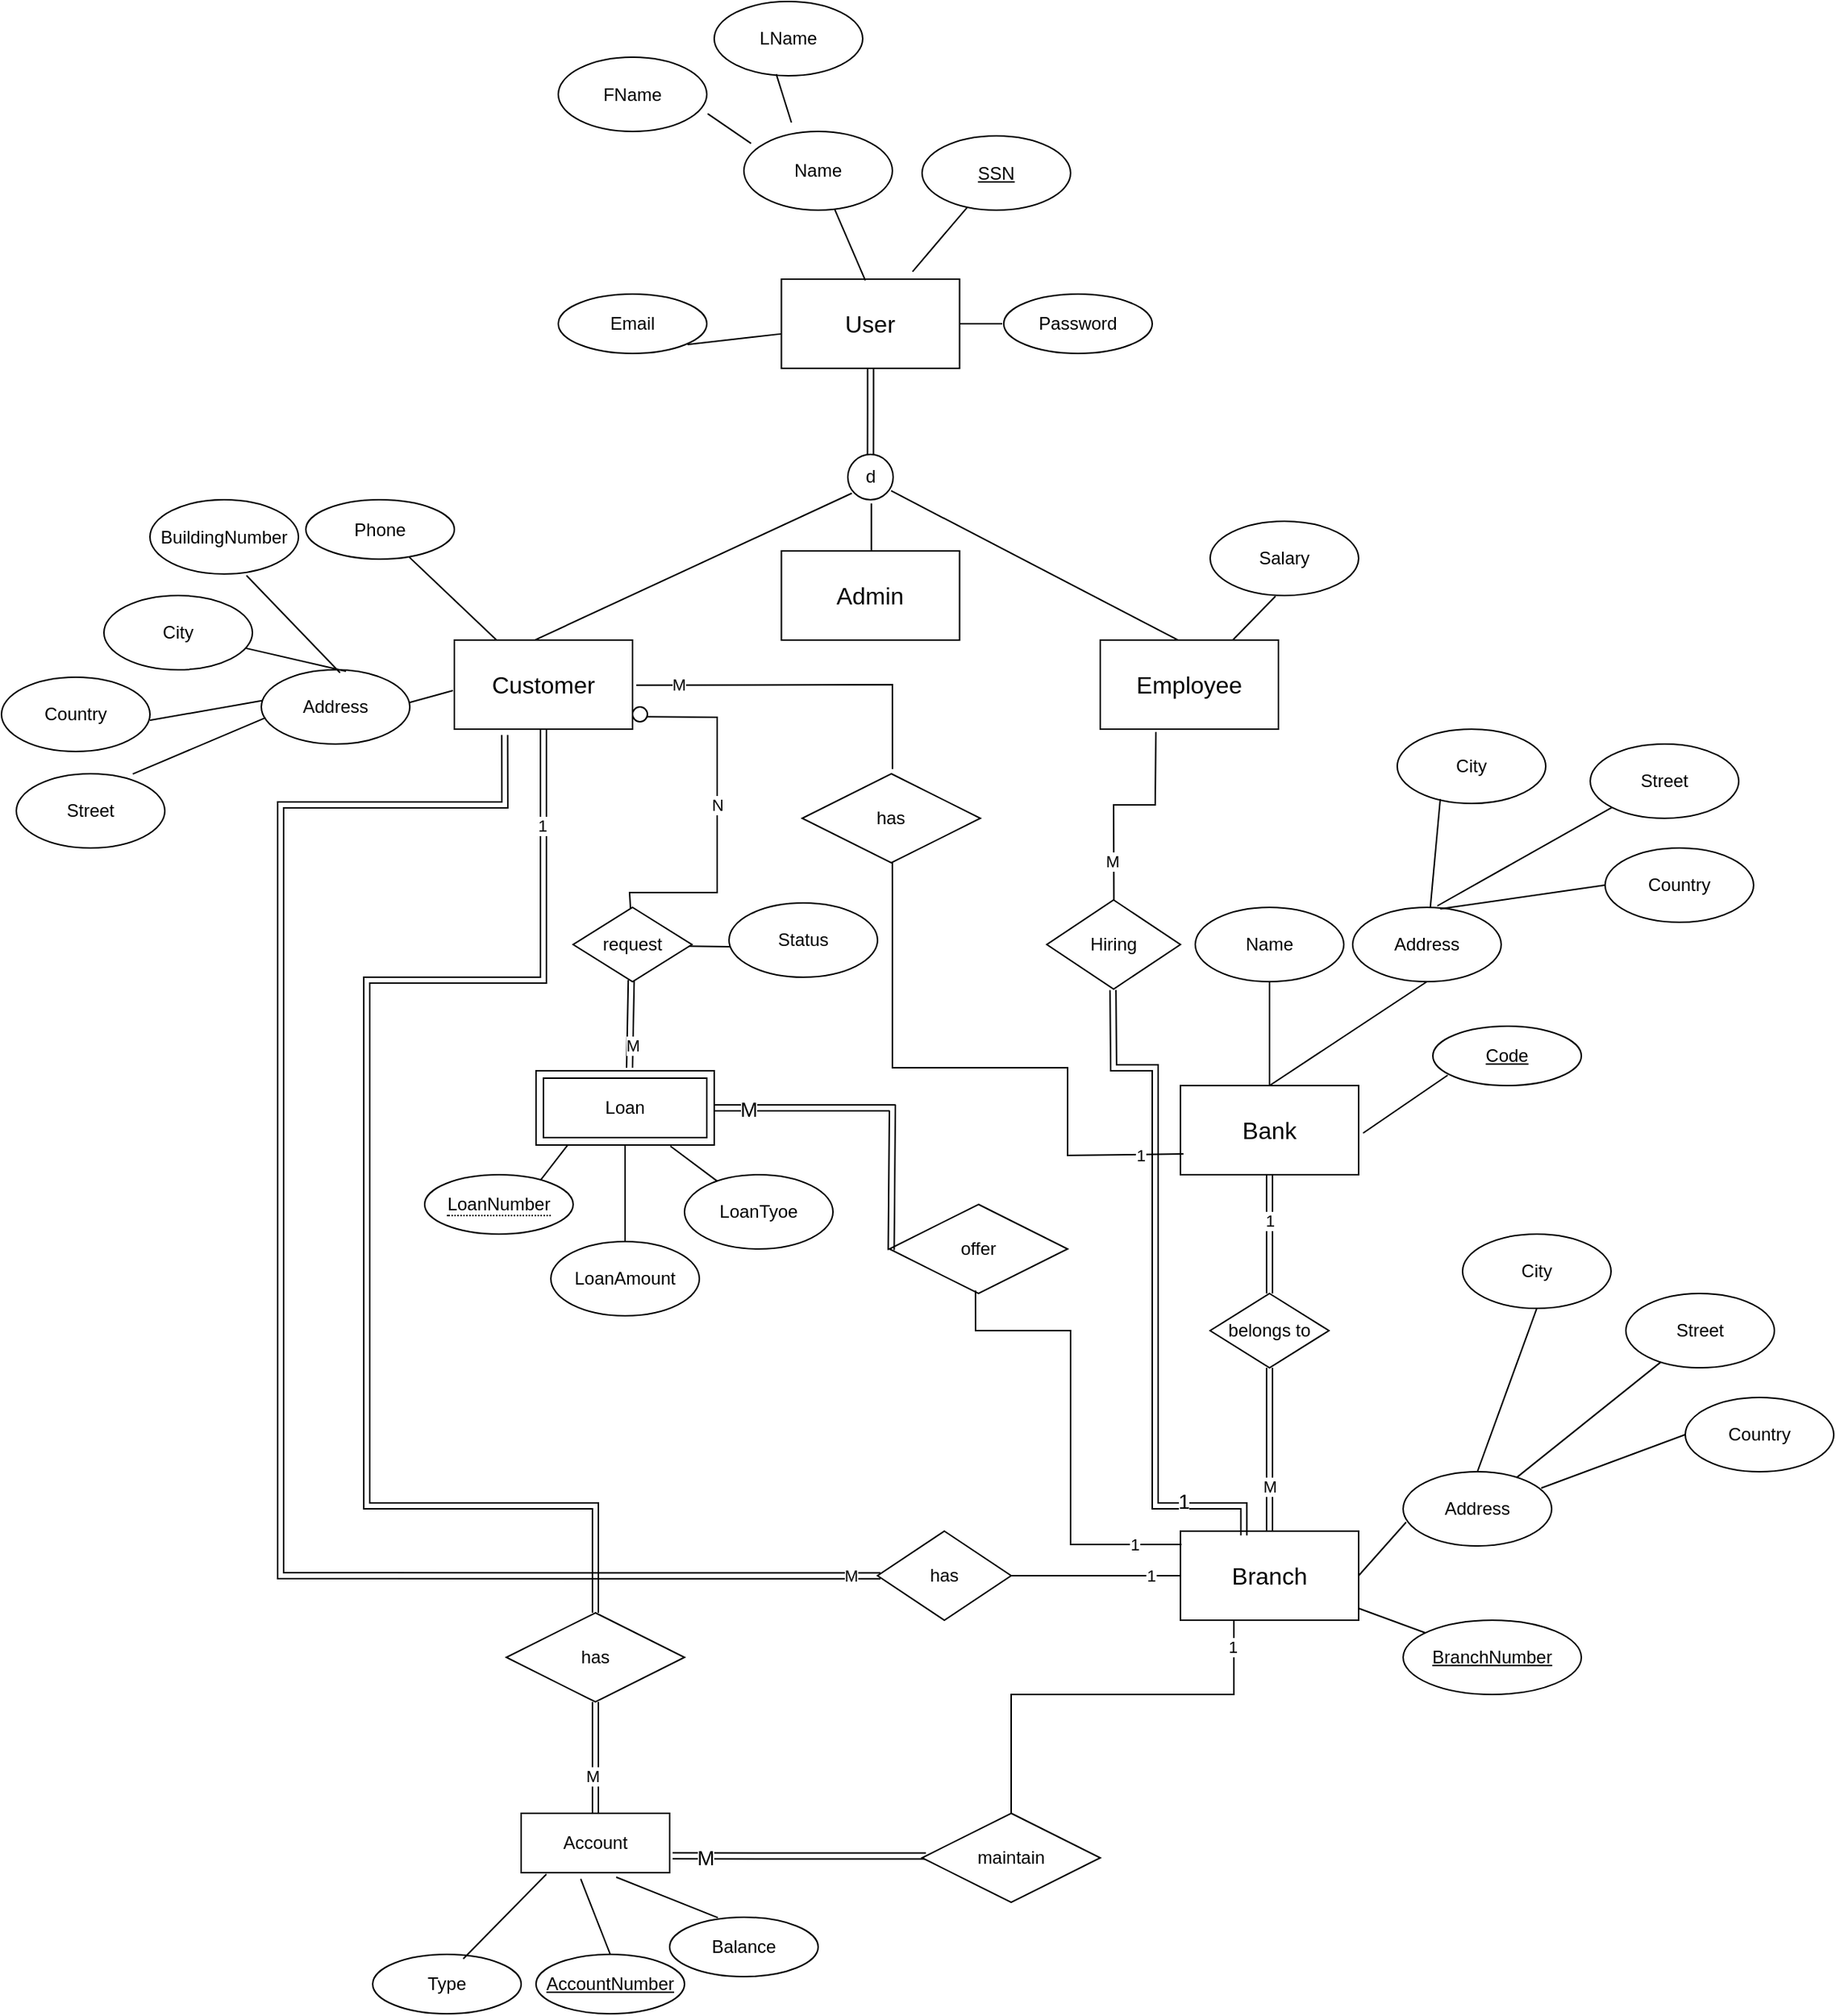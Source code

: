 <mxfile version="21.3.2" type="device">
  <diagram id="R2lEEEUBdFMjLlhIrx00" name="Page-1">
    <mxGraphModel dx="2045" dy="1768" grid="1" gridSize="59" guides="1" tooltips="1" connect="0" arrows="1" fold="1" page="1" pageScale="1" pageWidth="850" pageHeight="1100" background="#ffffff" math="0" shadow="0" extFonts="Permanent Marker^https://fonts.googleapis.com/css?family=Permanent+Marker">
      <root>
        <mxCell id="0" />
        <mxCell id="1" parent="0" />
        <mxCell id="I1Eal8p1mosymjfn8M6k-5" value="&lt;font size=&quot;3&quot;&gt;Bank&lt;/font&gt;" style="rounded=0;whiteSpace=wrap;html=1;" parent="1" vertex="1">
          <mxGeometry x="194" y="130" width="120" height="60" as="geometry" />
        </mxCell>
        <mxCell id="I1Eal8p1mosymjfn8M6k-6" value="Name" style="ellipse;whiteSpace=wrap;html=1;" parent="1" vertex="1">
          <mxGeometry x="204" y="10" width="100" height="50" as="geometry" />
        </mxCell>
        <mxCell id="I1Eal8p1mosymjfn8M6k-8" value="" style="endArrow=none;html=1;rounded=0;exitX=0.5;exitY=0;exitDx=0;exitDy=0;" parent="1" source="I1Eal8p1mosymjfn8M6k-5" target="I1Eal8p1mosymjfn8M6k-6" edge="1">
          <mxGeometry width="50" height="50" relative="1" as="geometry">
            <mxPoint x="220" y="130" as="sourcePoint" />
            <mxPoint x="270" y="80" as="targetPoint" />
          </mxGeometry>
        </mxCell>
        <mxCell id="I1Eal8p1mosymjfn8M6k-11" value="" style="endArrow=none;html=1;rounded=0;entryX=0.5;entryY=1;entryDx=0;entryDy=0;exitX=0.5;exitY=0;exitDx=0;exitDy=0;" parent="1" source="I1Eal8p1mosymjfn8M6k-5" target="I1Eal8p1mosymjfn8M6k-14" edge="1">
          <mxGeometry width="50" height="50" relative="1" as="geometry">
            <mxPoint x="250" y="120" as="sourcePoint" />
            <mxPoint x="310" y="80" as="targetPoint" />
          </mxGeometry>
        </mxCell>
        <mxCell id="I1Eal8p1mosymjfn8M6k-14" value="Address" style="ellipse;whiteSpace=wrap;html=1;" parent="1" vertex="1">
          <mxGeometry x="310" y="10" width="100" height="50" as="geometry" />
        </mxCell>
        <mxCell id="I1Eal8p1mosymjfn8M6k-15" value="City" style="ellipse;whiteSpace=wrap;html=1;" parent="1" vertex="1">
          <mxGeometry x="340" y="-110" width="100" height="50" as="geometry" />
        </mxCell>
        <mxCell id="I1Eal8p1mosymjfn8M6k-17" value="Street" style="ellipse;whiteSpace=wrap;html=1;" parent="1" vertex="1">
          <mxGeometry x="470" y="-100" width="100" height="50" as="geometry" />
        </mxCell>
        <mxCell id="I1Eal8p1mosymjfn8M6k-18" value="Country" style="ellipse;whiteSpace=wrap;html=1;" parent="1" vertex="1">
          <mxGeometry x="480" y="-30" width="100" height="50" as="geometry" />
        </mxCell>
        <mxCell id="I1Eal8p1mosymjfn8M6k-22" value="" style="endArrow=none;html=1;rounded=0;entryX=0.29;entryY=0.94;entryDx=0;entryDy=0;entryPerimeter=0;" parent="1" source="I1Eal8p1mosymjfn8M6k-14" target="I1Eal8p1mosymjfn8M6k-15" edge="1">
          <mxGeometry width="50" height="50" relative="1" as="geometry">
            <mxPoint x="360" y="8" as="sourcePoint" />
            <mxPoint x="389" y="-60" as="targetPoint" />
          </mxGeometry>
        </mxCell>
        <mxCell id="I1Eal8p1mosymjfn8M6k-23" value="" style="endArrow=none;html=1;rounded=0;exitX=0.57;exitY=-0.02;exitDx=0;exitDy=0;entryX=0;entryY=1;entryDx=0;entryDy=0;exitPerimeter=0;" parent="1" source="I1Eal8p1mosymjfn8M6k-14" target="I1Eal8p1mosymjfn8M6k-17" edge="1">
          <mxGeometry width="50" height="50" relative="1" as="geometry">
            <mxPoint x="396" y="17" as="sourcePoint" />
            <mxPoint x="425" y="-51" as="targetPoint" />
          </mxGeometry>
        </mxCell>
        <mxCell id="I1Eal8p1mosymjfn8M6k-24" value="" style="endArrow=none;html=1;rounded=0;exitX=0.59;exitY=0.02;exitDx=0;exitDy=0;entryX=0;entryY=0.5;entryDx=0;entryDy=0;exitPerimeter=0;" parent="1" source="I1Eal8p1mosymjfn8M6k-14" target="I1Eal8p1mosymjfn8M6k-18" edge="1">
          <mxGeometry width="50" height="50" relative="1" as="geometry">
            <mxPoint x="396" y="50" as="sourcePoint" />
            <mxPoint x="425" y="-18" as="targetPoint" />
          </mxGeometry>
        </mxCell>
        <mxCell id="I1Eal8p1mosymjfn8M6k-26" value="&lt;font size=&quot;3&quot;&gt;Branch&lt;/font&gt;" style="rounded=0;whiteSpace=wrap;html=1;" parent="1" vertex="1">
          <mxGeometry x="194" y="430" width="120" height="60" as="geometry" />
        </mxCell>
        <mxCell id="I1Eal8p1mosymjfn8M6k-31" value="" style="endArrow=none;html=1;rounded=0;entryX=0.02;entryY=0.68;entryDx=0;entryDy=0;exitX=1;exitY=0.5;exitDx=0;exitDy=0;entryPerimeter=0;" parent="1" source="I1Eal8p1mosymjfn8M6k-26" target="I1Eal8p1mosymjfn8M6k-34" edge="1">
          <mxGeometry width="50" height="50" relative="1" as="geometry">
            <mxPoint x="194" y="420" as="sourcePoint" />
            <mxPoint x="254" y="380" as="targetPoint" />
          </mxGeometry>
        </mxCell>
        <mxCell id="I1Eal8p1mosymjfn8M6k-34" value="Address" style="ellipse;whiteSpace=wrap;html=1;" parent="1" vertex="1">
          <mxGeometry x="344" y="390" width="100" height="50" as="geometry" />
        </mxCell>
        <mxCell id="I1Eal8p1mosymjfn8M6k-35" value="City" style="ellipse;whiteSpace=wrap;html=1;" parent="1" vertex="1">
          <mxGeometry x="384" y="230" width="100" height="50" as="geometry" />
        </mxCell>
        <mxCell id="I1Eal8p1mosymjfn8M6k-37" value="Street" style="ellipse;whiteSpace=wrap;html=1;" parent="1" vertex="1">
          <mxGeometry x="494" y="270" width="100" height="50" as="geometry" />
        </mxCell>
        <mxCell id="I1Eal8p1mosymjfn8M6k-38" value="Country" style="ellipse;whiteSpace=wrap;html=1;" parent="1" vertex="1">
          <mxGeometry x="534" y="340" width="100" height="50" as="geometry" />
        </mxCell>
        <mxCell id="I1Eal8p1mosymjfn8M6k-39" value="" style="endArrow=none;html=1;rounded=0;entryX=0.5;entryY=1;entryDx=0;entryDy=0;exitX=0.5;exitY=0;exitDx=0;exitDy=0;" parent="1" source="I1Eal8p1mosymjfn8M6k-34" target="I1Eal8p1mosymjfn8M6k-35" edge="1">
          <mxGeometry width="50" height="50" relative="1" as="geometry">
            <mxPoint x="512.907" y="470.623" as="sourcePoint" />
            <mxPoint x="443" y="317" as="targetPoint" />
            <Array as="points" />
          </mxGeometry>
        </mxCell>
        <mxCell id="I1Eal8p1mosymjfn8M6k-40" value="" style="endArrow=none;html=1;rounded=0;" parent="1" source="I1Eal8p1mosymjfn8M6k-34" target="I1Eal8p1mosymjfn8M6k-37" edge="1">
          <mxGeometry width="50" height="50" relative="1" as="geometry">
            <mxPoint x="531" y="469" as="sourcePoint" />
            <mxPoint x="558.645" y="322.678" as="targetPoint" />
          </mxGeometry>
        </mxCell>
        <mxCell id="I1Eal8p1mosymjfn8M6k-41" value="" style="endArrow=none;html=1;rounded=0;exitX=0.93;exitY=0.22;exitDx=0;exitDy=0;entryX=0;entryY=0.5;entryDx=0;entryDy=0;exitPerimeter=0;" parent="1" source="I1Eal8p1mosymjfn8M6k-34" target="I1Eal8p1mosymjfn8M6k-38" edge="1">
          <mxGeometry width="50" height="50" relative="1" as="geometry">
            <mxPoint x="533" y="471" as="sourcePoint" />
            <mxPoint x="499" y="362" as="targetPoint" />
          </mxGeometry>
        </mxCell>
        <mxCell id="I1Eal8p1mosymjfn8M6k-43" value="" style="endArrow=none;html=1;rounded=0;" parent="1" source="I1Eal8p1mosymjfn8M6k-26" target="I1Eal8p1mosymjfn8M6k-44" edge="1">
          <mxGeometry width="50" height="50" relative="1" as="geometry">
            <mxPoint x="214" y="420" as="sourcePoint" />
            <mxPoint x="264" y="370" as="targetPoint" />
          </mxGeometry>
        </mxCell>
        <mxCell id="I1Eal8p1mosymjfn8M6k-44" value="&lt;u&gt;BranchNumber&lt;/u&gt;" style="ellipse;whiteSpace=wrap;html=1;" parent="1" vertex="1">
          <mxGeometry x="344" y="490" width="120" height="50" as="geometry" />
        </mxCell>
        <mxCell id="I1Eal8p1mosymjfn8M6k-47" value="belongs to" style="rhombus;whiteSpace=wrap;html=1;rounded=0;" parent="1" vertex="1">
          <mxGeometry x="214" y="270" width="80" height="50" as="geometry" />
        </mxCell>
        <mxCell id="I1Eal8p1mosymjfn8M6k-50" value="" style="endArrow=none;html=1;rounded=0;exitX=0.5;exitY=0;exitDx=0;exitDy=0;shape=link;" parent="1" source="I1Eal8p1mosymjfn8M6k-47" target="I1Eal8p1mosymjfn8M6k-5" edge="1">
          <mxGeometry width="50" height="50" relative="1" as="geometry">
            <mxPoint x="220" y="300" as="sourcePoint" />
            <mxPoint x="260" y="190" as="targetPoint" />
          </mxGeometry>
        </mxCell>
        <mxCell id="I1Eal8p1mosymjfn8M6k-52" value="1" style="edgeLabel;html=1;align=center;verticalAlign=middle;resizable=0;points=[];" parent="I1Eal8p1mosymjfn8M6k-50" vertex="1" connectable="0">
          <mxGeometry x="0.24" y="2" relative="1" as="geometry">
            <mxPoint x="2" as="offset" />
          </mxGeometry>
        </mxCell>
        <mxCell id="I1Eal8p1mosymjfn8M6k-51" value="" style="endArrow=none;html=1;rounded=0;entryX=0.5;entryY=1;entryDx=0;entryDy=0;shape=link;" parent="1" source="I1Eal8p1mosymjfn8M6k-26" target="I1Eal8p1mosymjfn8M6k-47" edge="1">
          <mxGeometry width="50" height="50" relative="1" as="geometry">
            <mxPoint x="120" y="400" as="sourcePoint" />
            <mxPoint x="160" y="290" as="targetPoint" />
          </mxGeometry>
        </mxCell>
        <mxCell id="I1Eal8p1mosymjfn8M6k-53" value="M" style="edgeLabel;html=1;align=center;verticalAlign=middle;resizable=0;points=[];" parent="I1Eal8p1mosymjfn8M6k-51" vertex="1" connectable="0">
          <mxGeometry x="-0.453" relative="1" as="geometry">
            <mxPoint as="offset" />
          </mxGeometry>
        </mxCell>
        <mxCell id="I1Eal8p1mosymjfn8M6k-54" value="" style="endArrow=none;html=1;rounded=0;exitX=1;exitY=0.5;exitDx=0;exitDy=0;" parent="1" source="I1Eal8p1mosymjfn8M6k-55" target="I1Eal8p1mosymjfn8M6k-26" edge="1">
          <mxGeometry width="50" height="50" relative="1" as="geometry">
            <mxPoint x="60" y="460" as="sourcePoint" />
            <mxPoint x="140" y="450" as="targetPoint" />
          </mxGeometry>
        </mxCell>
        <mxCell id="I1Eal8p1mosymjfn8M6k-122" value="1" style="edgeLabel;html=1;align=center;verticalAlign=middle;resizable=0;points=[];" parent="I1Eal8p1mosymjfn8M6k-54" vertex="1" connectable="0">
          <mxGeometry x="0.637" relative="1" as="geometry">
            <mxPoint as="offset" />
          </mxGeometry>
        </mxCell>
        <mxCell id="I1Eal8p1mosymjfn8M6k-55" value="has" style="rhombus;whiteSpace=wrap;html=1;" parent="1" vertex="1">
          <mxGeometry x="-10" y="430" width="90" height="60" as="geometry" />
        </mxCell>
        <mxCell id="I1Eal8p1mosymjfn8M6k-73" value="" style="endArrow=none;html=1;rounded=0;entryX=0.022;entryY=0.503;entryDx=0;entryDy=0;entryPerimeter=0;exitX=0.274;exitY=1.065;exitDx=0;exitDy=0;shape=link;exitPerimeter=0;" parent="1" target="I1Eal8p1mosymjfn8M6k-55" edge="1">
          <mxGeometry width="50" height="50" relative="1" as="geometry">
            <mxPoint x="-261.12" y="-106.1" as="sourcePoint" />
            <mxPoint x="-3.15" y="460.36" as="targetPoint" />
            <Array as="points">
              <mxPoint x="-261" y="-59" />
              <mxPoint x="-412" y="-59" />
              <mxPoint x="-412" y="177" />
              <mxPoint x="-412" y="460" />
            </Array>
          </mxGeometry>
        </mxCell>
        <mxCell id="I1Eal8p1mosymjfn8M6k-123" value="M" style="edgeLabel;html=1;align=center;verticalAlign=middle;resizable=0;points=[];" parent="I1Eal8p1mosymjfn8M6k-73" vertex="1" connectable="0">
          <mxGeometry x="-0.727" y="1" relative="1" as="geometry">
            <mxPoint x="339" y="518" as="offset" />
          </mxGeometry>
        </mxCell>
        <mxCell id="I1Eal8p1mosymjfn8M6k-83" value="" style="endArrow=none;html=1;rounded=0;exitX=0.5;exitY=1;exitDx=0;exitDy=0;" parent="1" edge="1">
          <mxGeometry width="50" height="50" relative="1" as="geometry">
            <mxPoint x="-180" y="430" as="sourcePoint" />
            <mxPoint x="-180" y="430" as="targetPoint" />
          </mxGeometry>
        </mxCell>
        <mxCell id="I1Eal8p1mosymjfn8M6k-90" value="" style="endArrow=none;html=1;rounded=0;entryX=0.5;entryY=1;entryDx=0;entryDy=0;exitX=0.5;exitY=0;exitDx=0;exitDy=0;" parent="1" source="I1Eal8p1mosymjfn8M6k-198" target="I1Eal8p1mosymjfn8M6k-91" edge="1">
          <mxGeometry width="50" height="50" relative="1" as="geometry">
            <mxPoint x="-180" y="80" as="sourcePoint" />
            <mxPoint x="-200" y="10" as="targetPoint" />
          </mxGeometry>
        </mxCell>
        <mxCell id="I1Eal8p1mosymjfn8M6k-91" value="LoanAmount" style="ellipse;whiteSpace=wrap;html=1;" parent="1" vertex="1">
          <mxGeometry x="-230" y="235" width="100" height="50" as="geometry" />
        </mxCell>
        <mxCell id="I1Eal8p1mosymjfn8M6k-92" value="LoanTyoe" style="ellipse;whiteSpace=wrap;html=1;" parent="1" vertex="1">
          <mxGeometry x="-140" y="190" width="100" height="50" as="geometry" />
        </mxCell>
        <mxCell id="I1Eal8p1mosymjfn8M6k-93" value="" style="endArrow=none;html=1;rounded=0;exitX=0.754;exitY=1.015;exitDx=0;exitDy=0;exitPerimeter=0;" parent="1" source="I1Eal8p1mosymjfn8M6k-198" target="I1Eal8p1mosymjfn8M6k-92" edge="1">
          <mxGeometry width="50" height="50" relative="1" as="geometry">
            <mxPoint x="-180" y="80" as="sourcePoint" />
            <mxPoint x="-206" y="-71" as="targetPoint" />
          </mxGeometry>
        </mxCell>
        <mxCell id="I1Eal8p1mosymjfn8M6k-94" value="" style="endArrow=none;html=1;rounded=0;exitX=0.5;exitY=0;exitDx=0;exitDy=0;entryX=0.5;entryY=1;entryDx=0;entryDy=0;" parent="1" source="I1Eal8p1mosymjfn8M6k-198" target="I1Eal8p1mosymjfn8M6k-199" edge="1">
          <mxGeometry width="50" height="50" relative="1" as="geometry">
            <mxPoint x="-208.571" y="80" as="sourcePoint" />
            <mxPoint x="-250.861" y="26.854" as="targetPoint" />
          </mxGeometry>
        </mxCell>
        <mxCell id="I1Eal8p1mosymjfn8M6k-117" value="offer" style="shape=rhombus;perimeter=rhombusPerimeter;whiteSpace=wrap;html=1;align=center;" parent="1" vertex="1">
          <mxGeometry x="-2" y="210" width="120" height="60" as="geometry" />
        </mxCell>
        <mxCell id="I1Eal8p1mosymjfn8M6k-119" value="" style="endArrow=none;html=1;rounded=0;exitX=1;exitY=0.5;exitDx=0;exitDy=0;shape=link;entryX=0.01;entryY=0.513;entryDx=0;entryDy=0;entryPerimeter=0;" parent="1" source="I1Eal8p1mosymjfn8M6k-198" target="I1Eal8p1mosymjfn8M6k-117" edge="1">
          <mxGeometry relative="1" as="geometry">
            <mxPoint x="-120" y="110" as="sourcePoint" />
            <mxPoint x="7.239" y="183.881" as="targetPoint" />
            <Array as="points">
              <mxPoint y="145" />
            </Array>
          </mxGeometry>
        </mxCell>
        <mxCell id="I1Eal8p1mosymjfn8M6k-120" value="&lt;font style=&quot;font-size: 14px;&quot;&gt;M&lt;/font&gt;" style="edgeLabel;html=1;align=center;verticalAlign=middle;resizable=0;points=[];" parent="I1Eal8p1mosymjfn8M6k-119" vertex="1" connectable="0">
          <mxGeometry x="-0.787" y="-1" relative="1" as="geometry">
            <mxPoint as="offset" />
          </mxGeometry>
        </mxCell>
        <mxCell id="I1Eal8p1mosymjfn8M6k-127" value="Hiring" style="rhombus;whiteSpace=wrap;html=1;" parent="1" vertex="1">
          <mxGeometry x="104" y="5" width="90" height="60" as="geometry" />
        </mxCell>
        <mxCell id="I1Eal8p1mosymjfn8M6k-166" value="Account" style="whiteSpace=wrap;html=1;align=center;" parent="1" vertex="1">
          <mxGeometry x="-250" y="620" width="100" height="40" as="geometry" />
        </mxCell>
        <mxCell id="I1Eal8p1mosymjfn8M6k-168" value="Balance" style="ellipse;whiteSpace=wrap;html=1;align=center;" parent="1" vertex="1">
          <mxGeometry x="-150" y="690" width="100" height="40" as="geometry" />
        </mxCell>
        <mxCell id="I1Eal8p1mosymjfn8M6k-169" value="&lt;u&gt;AccountNumber&lt;/u&gt;" style="ellipse;whiteSpace=wrap;html=1;align=center;" parent="1" vertex="1">
          <mxGeometry x="-240" y="715" width="100" height="40" as="geometry" />
        </mxCell>
        <mxCell id="I1Eal8p1mosymjfn8M6k-170" value="Type" style="ellipse;whiteSpace=wrap;html=1;align=center;" parent="1" vertex="1">
          <mxGeometry x="-350" y="715" width="100" height="40" as="geometry" />
        </mxCell>
        <mxCell id="I1Eal8p1mosymjfn8M6k-173" value="" style="endArrow=none;html=1;rounded=0;exitX=0.325;exitY=0.008;exitDx=0;exitDy=0;exitPerimeter=0;entryX=0.64;entryY=1.075;entryDx=0;entryDy=0;entryPerimeter=0;" parent="1" source="I1Eal8p1mosymjfn8M6k-168" target="I1Eal8p1mosymjfn8M6k-166" edge="1">
          <mxGeometry width="50" height="50" relative="1" as="geometry">
            <mxPoint x="-160" y="1030" as="sourcePoint" />
            <mxPoint x="-250" y="960" as="targetPoint" />
          </mxGeometry>
        </mxCell>
        <mxCell id="I1Eal8p1mosymjfn8M6k-174" value="" style="endArrow=none;html=1;rounded=0;entryX=0.401;entryY=1.106;entryDx=0;entryDy=0;entryPerimeter=0;exitX=0.5;exitY=0;exitDx=0;exitDy=0;" parent="1" source="I1Eal8p1mosymjfn8M6k-169" target="I1Eal8p1mosymjfn8M6k-166" edge="1">
          <mxGeometry width="50" height="50" relative="1" as="geometry">
            <mxPoint x="-250" y="1020" as="sourcePoint" />
            <mxPoint x="-200" y="950" as="targetPoint" />
          </mxGeometry>
        </mxCell>
        <mxCell id="I1Eal8p1mosymjfn8M6k-178" value="" style="endArrow=none;html=1;rounded=0;entryX=0.17;entryY=1.025;entryDx=0;entryDy=0;entryPerimeter=0;exitX=0.61;exitY=0.075;exitDx=0;exitDy=0;exitPerimeter=0;" parent="1" source="I1Eal8p1mosymjfn8M6k-170" target="I1Eal8p1mosymjfn8M6k-166" edge="1">
          <mxGeometry width="50" height="50" relative="1" as="geometry">
            <mxPoint x="-325" y="1000" as="sourcePoint" />
            <mxPoint x="-250" y="960" as="targetPoint" />
          </mxGeometry>
        </mxCell>
        <mxCell id="I1Eal8p1mosymjfn8M6k-183" style="edgeStyle=orthogonalEdgeStyle;rounded=0;orthogonalLoop=1;jettySize=auto;html=1;endArrow=none;endFill=0;entryX=0.25;entryY=1;entryDx=0;entryDy=0;exitX=0.5;exitY=0;exitDx=0;exitDy=0;" parent="1" source="I1Eal8p1mosymjfn8M6k-180" target="I1Eal8p1mosymjfn8M6k-26" edge="1">
          <mxGeometry relative="1" as="geometry">
            <mxPoint x="250" y="510" as="targetPoint" />
            <Array as="points">
              <mxPoint x="80" y="540" />
              <mxPoint x="230" y="540" />
              <mxPoint x="230" y="490" />
            </Array>
          </mxGeometry>
        </mxCell>
        <mxCell id="i7AbF4z14QXL7yocwgoT-1" value="1" style="edgeLabel;html=1;align=center;verticalAlign=middle;resizable=0;points=[];" parent="I1Eal8p1mosymjfn8M6k-183" vertex="1" connectable="0">
          <mxGeometry x="0.835" y="1" relative="1" as="geometry">
            <mxPoint as="offset" />
          </mxGeometry>
        </mxCell>
        <mxCell id="I1Eal8p1mosymjfn8M6k-184" style="edgeStyle=orthogonalEdgeStyle;rounded=0;orthogonalLoop=1;jettySize=auto;html=1;entryX=1.02;entryY=0.717;entryDx=0;entryDy=0;shape=link;entryPerimeter=0;" parent="1" source="I1Eal8p1mosymjfn8M6k-180" target="I1Eal8p1mosymjfn8M6k-166" edge="1">
          <mxGeometry relative="1" as="geometry">
            <Array as="points">
              <mxPoint x="-65" y="649" />
            </Array>
          </mxGeometry>
        </mxCell>
        <mxCell id="I1Eal8p1mosymjfn8M6k-186" value="&lt;font style=&quot;font-size: 14px;&quot;&gt;M&lt;/font&gt;" style="edgeLabel;html=1;align=center;verticalAlign=middle;resizable=0;points=[];" parent="I1Eal8p1mosymjfn8M6k-184" vertex="1" connectable="0">
          <mxGeometry x="0.741" y="-5" relative="1" as="geometry">
            <mxPoint y="6" as="offset" />
          </mxGeometry>
        </mxCell>
        <mxCell id="I1Eal8p1mosymjfn8M6k-180" value="maintain" style="shape=rhombus;perimeter=rhombusPerimeter;whiteSpace=wrap;html=1;align=center;" parent="1" vertex="1">
          <mxGeometry x="20" y="620" width="120" height="60" as="geometry" />
        </mxCell>
        <mxCell id="I1Eal8p1mosymjfn8M6k-192" style="edgeStyle=orthogonalEdgeStyle;rounded=0;orthogonalLoop=1;jettySize=auto;html=1;endArrow=none;endFill=0;shape=link;" parent="1" source="I1Eal8p1mosymjfn8M6k-189" target="FsIi4DqIfgX6PywUieRL-13" edge="1">
          <mxGeometry relative="1" as="geometry">
            <mxPoint x="-199.2" y="488.68" as="targetPoint" />
            <Array as="points">
              <mxPoint x="-200" y="413" />
              <mxPoint x="-354" y="413" />
              <mxPoint x="-354" y="59" />
              <mxPoint x="-235" y="59" />
            </Array>
          </mxGeometry>
        </mxCell>
        <mxCell id="I1Eal8p1mosymjfn8M6k-195" value="1" style="edgeLabel;html=1;align=center;verticalAlign=middle;resizable=0;points=[];" parent="I1Eal8p1mosymjfn8M6k-192" vertex="1" connectable="0">
          <mxGeometry x="0.85" y="1" relative="1" as="geometry">
            <mxPoint as="offset" />
          </mxGeometry>
        </mxCell>
        <mxCell id="I1Eal8p1mosymjfn8M6k-193" style="edgeStyle=orthogonalEdgeStyle;rounded=0;orthogonalLoop=1;jettySize=auto;html=1;entryX=0.5;entryY=0;entryDx=0;entryDy=0;shape=link;" parent="1" source="I1Eal8p1mosymjfn8M6k-189" target="I1Eal8p1mosymjfn8M6k-166" edge="1">
          <mxGeometry relative="1" as="geometry" />
        </mxCell>
        <mxCell id="I1Eal8p1mosymjfn8M6k-197" value="M" style="edgeLabel;html=1;align=center;verticalAlign=middle;resizable=0;points=[];" parent="I1Eal8p1mosymjfn8M6k-193" vertex="1" connectable="0">
          <mxGeometry x="0.314" y="-2" relative="1" as="geometry">
            <mxPoint as="offset" />
          </mxGeometry>
        </mxCell>
        <mxCell id="I1Eal8p1mosymjfn8M6k-189" value="has" style="shape=rhombus;perimeter=rhombusPerimeter;whiteSpace=wrap;html=1;align=center;" parent="1" vertex="1">
          <mxGeometry x="-260" y="485" width="120" height="60" as="geometry" />
        </mxCell>
        <mxCell id="I1Eal8p1mosymjfn8M6k-198" value="Loan" style="shape=ext;margin=3;double=1;whiteSpace=wrap;html=1;align=center;" parent="1" vertex="1">
          <mxGeometry x="-240" y="120" width="120" height="50" as="geometry" />
        </mxCell>
        <mxCell id="I1Eal8p1mosymjfn8M6k-199" value="&lt;span style=&quot;border-bottom: 1px dotted&quot;&gt;LoanNumber&lt;/span&gt;" style="ellipse;whiteSpace=wrap;html=1;align=center;" parent="1" vertex="1">
          <mxGeometry x="-315" y="190" width="100" height="40" as="geometry" />
        </mxCell>
        <mxCell id="FsIi4DqIfgX6PywUieRL-10" value="" style="edgeStyle=orthogonalEdgeStyle;rounded=0;orthogonalLoop=1;jettySize=auto;html=1;shape=link;" parent="1" source="FsIi4DqIfgX6PywUieRL-3" target="FsIi4DqIfgX6PywUieRL-6" edge="1">
          <mxGeometry relative="1" as="geometry" />
        </mxCell>
        <mxCell id="FsIi4DqIfgX6PywUieRL-3" value="&lt;font size=&quot;3&quot;&gt;User&lt;/font&gt;" style="rounded=0;whiteSpace=wrap;html=1;" parent="1" vertex="1">
          <mxGeometry x="-74.75" y="-413" width="120" height="60" as="geometry" />
        </mxCell>
        <mxCell id="FsIi4DqIfgX6PywUieRL-6" value="d" style="ellipse;whiteSpace=wrap;html=1;aspect=fixed;" parent="1" vertex="1">
          <mxGeometry x="-30" y="-295" width="30.5" height="30.5" as="geometry" />
        </mxCell>
        <mxCell id="FsIi4DqIfgX6PywUieRL-11" value="" style="endArrow=none;html=1;rounded=0;entryX=0.089;entryY=0.857;entryDx=0;entryDy=0;entryPerimeter=0;exitX=0.419;exitY=0.03;exitDx=0;exitDy=0;exitPerimeter=0;" parent="1" source="FsIi4DqIfgX6PywUieRL-13" target="FsIi4DqIfgX6PywUieRL-6" edge="1">
          <mxGeometry width="50" height="50" relative="1" as="geometry">
            <mxPoint x="-100" y="-214.5" as="sourcePoint" />
            <mxPoint x="-50" y="-264.5" as="targetPoint" />
          </mxGeometry>
        </mxCell>
        <mxCell id="FsIi4DqIfgX6PywUieRL-12" value="" style="endArrow=none;html=1;rounded=0;entryX=0.519;entryY=1.083;entryDx=0;entryDy=0;entryPerimeter=0;exitX=0.505;exitY=0.019;exitDx=0;exitDy=0;exitPerimeter=0;" parent="1" source="FsIi4DqIfgX6PywUieRL-14" target="FsIi4DqIfgX6PywUieRL-6" edge="1">
          <mxGeometry width="50" height="50" relative="1" as="geometry">
            <mxPoint x="-14" y="-177" as="sourcePoint" />
            <mxPoint x="-68" y="-236" as="targetPoint" />
          </mxGeometry>
        </mxCell>
        <mxCell id="FsIi4DqIfgX6PywUieRL-13" value="&lt;font size=&quot;3&quot;&gt;Customer&lt;/font&gt;" style="rounded=0;whiteSpace=wrap;html=1;" parent="1" vertex="1">
          <mxGeometry x="-295" y="-170" width="120" height="60" as="geometry" />
        </mxCell>
        <mxCell id="FsIi4DqIfgX6PywUieRL-14" value="&lt;font size=&quot;3&quot;&gt;Admin&lt;/font&gt;" style="rounded=0;whiteSpace=wrap;html=1;" parent="1" vertex="1">
          <mxGeometry x="-74.75" y="-230" width="120" height="60" as="geometry" />
        </mxCell>
        <mxCell id="FsIi4DqIfgX6PywUieRL-15" value="" style="endArrow=none;html=1;rounded=0;entryX=0.956;entryY=0.803;entryDx=0;entryDy=0;entryPerimeter=0;exitX=0.476;exitY=0.041;exitDx=0;exitDy=0;exitPerimeter=0;" parent="1" source="FsIi4DqIfgX6PywUieRL-16" target="FsIi4DqIfgX6PywUieRL-6" edge="1">
          <mxGeometry width="50" height="50" relative="1" as="geometry">
            <mxPoint x="177" y="-177" as="sourcePoint" />
            <mxPoint x="45.25" y="-263" as="targetPoint" />
          </mxGeometry>
        </mxCell>
        <mxCell id="FsIi4DqIfgX6PywUieRL-16" value="&lt;font size=&quot;3&quot;&gt;Employee&lt;/font&gt;" style="rounded=0;whiteSpace=wrap;html=1;" parent="1" vertex="1">
          <mxGeometry x="140" y="-170" width="120" height="60" as="geometry" />
        </mxCell>
        <mxCell id="FsIi4DqIfgX6PywUieRL-17" value="Name" style="ellipse;whiteSpace=wrap;html=1;" parent="1" vertex="1">
          <mxGeometry x="-100" y="-512.5" width="100" height="53" as="geometry" />
        </mxCell>
        <mxCell id="FsIi4DqIfgX6PywUieRL-18" value="FName" style="ellipse;whiteSpace=wrap;html=1;" parent="1" vertex="1">
          <mxGeometry x="-225" y="-562.5" width="100" height="50" as="geometry" />
        </mxCell>
        <mxCell id="FsIi4DqIfgX6PywUieRL-19" value="LName" style="ellipse;whiteSpace=wrap;html=1;" parent="1" vertex="1">
          <mxGeometry x="-120" y="-600" width="100" height="50" as="geometry" />
        </mxCell>
        <mxCell id="FsIi4DqIfgX6PywUieRL-21" value="" style="endArrow=none;html=1;rounded=0;entryX=0.471;entryY=0.013;entryDx=0;entryDy=0;entryPerimeter=0;" parent="1" source="FsIi4DqIfgX6PywUieRL-17" target="FsIi4DqIfgX6PywUieRL-3" edge="1">
          <mxGeometry width="50" height="50" relative="1" as="geometry">
            <mxPoint x="118" y="-245" as="sourcePoint" />
            <mxPoint x="168" y="-295" as="targetPoint" />
          </mxGeometry>
        </mxCell>
        <mxCell id="FsIi4DqIfgX6PywUieRL-22" value="" style="endArrow=none;html=1;rounded=0;entryX=1.006;entryY=0.761;entryDx=0;entryDy=0;entryPerimeter=0;exitX=0.048;exitY=0.152;exitDx=0;exitDy=0;exitPerimeter=0;" parent="1" source="FsIi4DqIfgX6PywUieRL-17" target="FsIi4DqIfgX6PywUieRL-18" edge="1">
          <mxGeometry width="50" height="50" relative="1" as="geometry">
            <mxPoint x="118" y="-245" as="sourcePoint" />
            <mxPoint x="168" y="-295" as="targetPoint" />
          </mxGeometry>
        </mxCell>
        <mxCell id="FsIi4DqIfgX6PywUieRL-23" value="" style="endArrow=none;html=1;rounded=0;entryX=0.418;entryY=0.979;entryDx=0;entryDy=0;entryPerimeter=0;exitX=0.32;exitY=-0.113;exitDx=0;exitDy=0;exitPerimeter=0;" parent="1" source="FsIi4DqIfgX6PywUieRL-17" target="FsIi4DqIfgX6PywUieRL-19" edge="1">
          <mxGeometry width="50" height="50" relative="1" as="geometry">
            <mxPoint y="-540" as="sourcePoint" />
            <mxPoint x="-59" y="-531" as="targetPoint" />
          </mxGeometry>
        </mxCell>
        <mxCell id="FsIi4DqIfgX6PywUieRL-24" value="City" style="ellipse;whiteSpace=wrap;html=1;" parent="1" vertex="1">
          <mxGeometry x="-531" y="-200" width="100" height="50" as="geometry" />
        </mxCell>
        <mxCell id="FsIi4DqIfgX6PywUieRL-25" value="BuildingNumber" style="ellipse;whiteSpace=wrap;html=1;" parent="1" vertex="1">
          <mxGeometry x="-500" y="-264.5" width="100" height="50" as="geometry" />
        </mxCell>
        <mxCell id="FsIi4DqIfgX6PywUieRL-26" value="Street" style="ellipse;whiteSpace=wrap;html=1;" parent="1" vertex="1">
          <mxGeometry x="-590" y="-80" width="100" height="50" as="geometry" />
        </mxCell>
        <mxCell id="FsIi4DqIfgX6PywUieRL-27" value="Country" style="ellipse;whiteSpace=wrap;html=1;" parent="1" vertex="1">
          <mxGeometry x="-600" y="-145" width="100" height="50" as="geometry" />
        </mxCell>
        <mxCell id="FsIi4DqIfgX6PywUieRL-28" value="Address" style="ellipse;whiteSpace=wrap;html=1;" parent="1" vertex="1">
          <mxGeometry x="-425" y="-150" width="100" height="50" as="geometry" />
        </mxCell>
        <mxCell id="FsIi4DqIfgX6PywUieRL-31" value="" style="endArrow=none;html=1;rounded=0;entryX=1;entryY=0.58;entryDx=0;entryDy=0;entryPerimeter=0;exitX=0.007;exitY=0.415;exitDx=0;exitDy=0;exitPerimeter=0;" parent="1" source="FsIi4DqIfgX6PywUieRL-28" target="FsIi4DqIfgX6PywUieRL-27" edge="1">
          <mxGeometry width="50" height="50" relative="1" as="geometry">
            <mxPoint x="67" y="-354" as="sourcePoint" />
            <mxPoint x="103" y="-401" as="targetPoint" />
          </mxGeometry>
        </mxCell>
        <mxCell id="FsIi4DqIfgX6PywUieRL-32" value="" style="endArrow=none;html=1;rounded=0;entryX=0.65;entryY=1.02;entryDx=0;entryDy=0;entryPerimeter=0;exitX=0.53;exitY=0.04;exitDx=0;exitDy=0;exitPerimeter=0;" parent="1" source="FsIi4DqIfgX6PywUieRL-28" target="FsIi4DqIfgX6PywUieRL-25" edge="1">
          <mxGeometry width="50" height="50" relative="1" as="geometry">
            <mxPoint x="126" y="-295" as="sourcePoint" />
            <mxPoint x="162" y="-342" as="targetPoint" />
          </mxGeometry>
        </mxCell>
        <mxCell id="FsIi4DqIfgX6PywUieRL-33" value="" style="endArrow=none;html=1;rounded=0;exitX=0.57;exitY=0.02;exitDx=0;exitDy=0;exitPerimeter=0;" parent="1" source="FsIi4DqIfgX6PywUieRL-28" target="FsIi4DqIfgX6PywUieRL-24" edge="1">
          <mxGeometry width="50" height="50" relative="1" as="geometry">
            <mxPoint x="185" y="-236" as="sourcePoint" />
            <mxPoint x="221" y="-283" as="targetPoint" />
          </mxGeometry>
        </mxCell>
        <mxCell id="FsIi4DqIfgX6PywUieRL-34" value="" style="endArrow=none;html=1;rounded=0;entryX=0.784;entryY=0.004;entryDx=0;entryDy=0;entryPerimeter=0;exitX=0.028;exitY=0.646;exitDx=0;exitDy=0;exitPerimeter=0;" parent="1" source="FsIi4DqIfgX6PywUieRL-28" target="FsIi4DqIfgX6PywUieRL-26" edge="1">
          <mxGeometry width="50" height="50" relative="1" as="geometry">
            <mxPoint x="244" y="-177" as="sourcePoint" />
            <mxPoint x="280" y="-224" as="targetPoint" />
          </mxGeometry>
        </mxCell>
        <mxCell id="FsIi4DqIfgX6PywUieRL-35" value="Email" style="ellipse;whiteSpace=wrap;html=1;align=center;" parent="1" vertex="1">
          <mxGeometry x="-225" y="-403" width="100" height="40" as="geometry" />
        </mxCell>
        <mxCell id="FsIi4DqIfgX6PywUieRL-36" value="Password" style="ellipse;whiteSpace=wrap;html=1;align=center;" parent="1" vertex="1">
          <mxGeometry x="75" y="-403" width="100" height="40" as="geometry" />
        </mxCell>
        <mxCell id="FsIi4DqIfgX6PywUieRL-37" value="" style="endArrow=none;html=1;rounded=0;exitX=0.87;exitY=0.85;exitDx=0;exitDy=0;exitPerimeter=0;" parent="1" source="FsIi4DqIfgX6PywUieRL-35" target="FsIi4DqIfgX6PywUieRL-3" edge="1">
          <mxGeometry width="50" height="50" relative="1" as="geometry">
            <mxPoint x="20" y="-401" as="sourcePoint" />
            <mxPoint x="41" y="-353" as="targetPoint" />
          </mxGeometry>
        </mxCell>
        <mxCell id="FsIi4DqIfgX6PywUieRL-38" value="" style="endArrow=none;html=1;rounded=0;exitX=-0.01;exitY=0.5;exitDx=0;exitDy=0;exitPerimeter=0;" parent="1" source="FsIi4DqIfgX6PywUieRL-36" target="FsIi4DqIfgX6PywUieRL-3" edge="1">
          <mxGeometry width="50" height="50" relative="1" as="geometry">
            <mxPoint x="-74" y="-390" as="sourcePoint" />
            <mxPoint y="-354" as="targetPoint" />
          </mxGeometry>
        </mxCell>
        <mxCell id="FsIi4DqIfgX6PywUieRL-39" value="" style="endArrow=none;html=1;rounded=0;entryX=1;entryY=0.44;entryDx=0;entryDy=0;entryPerimeter=0;exitX=-0.008;exitY=0.567;exitDx=0;exitDy=0;exitPerimeter=0;" parent="1" source="FsIi4DqIfgX6PywUieRL-13" target="FsIi4DqIfgX6PywUieRL-28" edge="1">
          <mxGeometry width="50" height="50" relative="1" as="geometry">
            <mxPoint x="-410" y="-120" as="sourcePoint" />
            <mxPoint x="-360" y="-170" as="targetPoint" />
          </mxGeometry>
        </mxCell>
        <mxCell id="FsIi4DqIfgX6PywUieRL-42" value="Phone" style="ellipse;whiteSpace=wrap;html=1;align=center;" parent="1" vertex="1">
          <mxGeometry x="-395" y="-264.5" width="100" height="40" as="geometry" />
        </mxCell>
        <mxCell id="FsIi4DqIfgX6PywUieRL-43" value="" style="endArrow=none;html=1;rounded=0;" parent="1" source="FsIi4DqIfgX6PywUieRL-13" target="FsIi4DqIfgX6PywUieRL-42" edge="1">
          <mxGeometry width="50" height="50" relative="1" as="geometry">
            <mxPoint x="-327" y="-141" as="sourcePoint" />
            <mxPoint x="-330" y="-170" as="targetPoint" />
          </mxGeometry>
        </mxCell>
        <mxCell id="FsIi4DqIfgX6PywUieRL-44" value="" style="endArrow=none;html=1;rounded=0;shape=link;exitX=0.489;exitY=0.978;exitDx=0;exitDy=0;exitPerimeter=0;" parent="1" source="FsIi4DqIfgX6PywUieRL-45" edge="1">
          <mxGeometry x="1" width="50" height="50" relative="1" as="geometry">
            <mxPoint x="-177" y="59" as="sourcePoint" />
            <mxPoint x="-177" y="118" as="targetPoint" />
            <mxPoint as="offset" />
          </mxGeometry>
        </mxCell>
        <mxCell id="FsIi4DqIfgX6PywUieRL-46" value="M" style="edgeLabel;html=1;align=center;verticalAlign=middle;resizable=0;points=[];" parent="FsIi4DqIfgX6PywUieRL-44" vertex="1" connectable="0">
          <mxGeometry x="0.474" y="1" relative="1" as="geometry">
            <mxPoint as="offset" />
          </mxGeometry>
        </mxCell>
        <mxCell id="FsIi4DqIfgX6PywUieRL-45" value="request" style="rhombus;whiteSpace=wrap;html=1;rounded=0;" parent="1" vertex="1">
          <mxGeometry x="-215" y="10" width="80" height="50" as="geometry" />
        </mxCell>
        <mxCell id="FsIi4DqIfgX6PywUieRL-47" value="" style="ellipse;whiteSpace=wrap;html=1;aspect=fixed;" parent="1" vertex="1">
          <mxGeometry x="-175" y="-125" width="10" height="10" as="geometry" />
        </mxCell>
        <mxCell id="FsIi4DqIfgX6PywUieRL-48" value="N" style="endArrow=none;html=1;rounded=0;exitX=0.962;exitY=0.66;exitDx=0;exitDy=0;exitPerimeter=0;" parent="1" source="FsIi4DqIfgX6PywUieRL-47" target="FsIi4DqIfgX6PywUieRL-45" edge="1">
          <mxGeometry x="-0.096" width="50" height="50" relative="1" as="geometry">
            <mxPoint x="-135" y="-120" as="sourcePoint" />
            <mxPoint x="-135" as="targetPoint" />
            <mxPoint as="offset" />
            <Array as="points">
              <mxPoint x="-118" y="-118" />
              <mxPoint x="-118" />
              <mxPoint x="-177" />
            </Array>
          </mxGeometry>
        </mxCell>
        <mxCell id="FsIi4DqIfgX6PywUieRL-52" value="" style="endArrow=none;html=1;rounded=0;exitX=0.006;exitY=0.15;exitDx=0;exitDy=0;exitPerimeter=0;entryX=0.483;entryY=0.967;entryDx=0;entryDy=0;entryPerimeter=0;" parent="1" source="I1Eal8p1mosymjfn8M6k-26" target="I1Eal8p1mosymjfn8M6k-117" edge="1">
          <mxGeometry width="50" height="50" relative="1" as="geometry">
            <mxPoint x="134" y="439" as="sourcePoint" />
            <mxPoint x="120" y="240" as="targetPoint" />
            <Array as="points">
              <mxPoint x="120" y="439" />
              <mxPoint x="120" y="295" />
              <mxPoint x="56" y="295" />
            </Array>
          </mxGeometry>
        </mxCell>
        <mxCell id="29j81IlSqwF7sysXqsVi-1" value="1" style="edgeLabel;html=1;align=center;verticalAlign=middle;resizable=0;points=[];" parent="FsIi4DqIfgX6PywUieRL-52" vertex="1" connectable="0">
          <mxGeometry x="-0.794" relative="1" as="geometry">
            <mxPoint as="offset" />
          </mxGeometry>
        </mxCell>
        <mxCell id="29j81IlSqwF7sysXqsVi-2" value="Salary" style="ellipse;whiteSpace=wrap;html=1;" parent="1" vertex="1">
          <mxGeometry x="214" y="-250" width="100" height="50" as="geometry" />
        </mxCell>
        <mxCell id="29j81IlSqwF7sysXqsVi-3" value="" style="endArrow=none;html=1;rounded=0;entryX=0.44;entryY=1.01;entryDx=0;entryDy=0;entryPerimeter=0;" parent="1" source="FsIi4DqIfgX6PywUieRL-16" target="29j81IlSqwF7sysXqsVi-2" edge="1">
          <mxGeometry width="50" height="50" relative="1" as="geometry">
            <mxPoint x="194" y="-125" as="sourcePoint" />
            <mxPoint x="196" y="-179" as="targetPoint" />
          </mxGeometry>
        </mxCell>
        <mxCell id="29j81IlSqwF7sysXqsVi-6" style="edgeStyle=orthogonalEdgeStyle;rounded=0;orthogonalLoop=1;jettySize=auto;html=1;shape=link;entryX=0.356;entryY=0.047;entryDx=0;entryDy=0;entryPerimeter=0;exitX=0.495;exitY=1.011;exitDx=0;exitDy=0;exitPerimeter=0;" parent="1" source="I1Eal8p1mosymjfn8M6k-127" target="I1Eal8p1mosymjfn8M6k-26" edge="1">
          <mxGeometry relative="1" as="geometry">
            <Array as="points">
              <mxPoint x="149" y="68" />
              <mxPoint x="149" y="68" />
              <mxPoint x="149" y="118" />
              <mxPoint x="177" y="118" />
              <mxPoint x="177" y="413" />
              <mxPoint x="237" y="413" />
            </Array>
            <mxPoint x="217.25" y="199" as="sourcePoint" />
            <mxPoint x="236" y="413" as="targetPoint" />
          </mxGeometry>
        </mxCell>
        <mxCell id="29j81IlSqwF7sysXqsVi-7" value="&lt;font style=&quot;font-size: 14px;&quot;&gt;1&lt;/font&gt;" style="edgeLabel;html=1;align=center;verticalAlign=middle;resizable=0;points=[];" parent="29j81IlSqwF7sysXqsVi-6" vertex="1" connectable="0">
          <mxGeometry x="0.741" y="-5" relative="1" as="geometry">
            <mxPoint x="-2" y="-8" as="offset" />
          </mxGeometry>
        </mxCell>
        <mxCell id="29j81IlSqwF7sysXqsVi-8" value="" style="endArrow=none;html=1;rounded=0;exitX=0.502;exitY=0;exitDx=0;exitDy=0;exitPerimeter=0;entryX=0.312;entryY=1.031;entryDx=0;entryDy=0;entryPerimeter=0;" parent="1" source="I1Eal8p1mosymjfn8M6k-127" target="FsIi4DqIfgX6PywUieRL-16" edge="1">
          <mxGeometry width="50" height="50" relative="1" as="geometry">
            <mxPoint x="105.5" y="3" as="sourcePoint" />
            <mxPoint x="59" y="-59" as="targetPoint" />
            <Array as="points">
              <mxPoint x="149" y="-59" />
              <mxPoint x="177" y="-59" />
            </Array>
          </mxGeometry>
        </mxCell>
        <mxCell id="29j81IlSqwF7sysXqsVi-9" value="M" style="edgeLabel;html=1;align=center;verticalAlign=middle;resizable=0;points=[];" parent="29j81IlSqwF7sysXqsVi-8" vertex="1" connectable="0">
          <mxGeometry x="-0.624" y="1" relative="1" as="geometry">
            <mxPoint as="offset" />
          </mxGeometry>
        </mxCell>
        <mxCell id="_2xyU4ahgMiA9Hih333Y-1" value="" style="endArrow=none;html=1;rounded=0;entryX=0.1;entryY=0.825;entryDx=0;entryDy=0;exitX=1.025;exitY=0.533;exitDx=0;exitDy=0;exitPerimeter=0;entryPerimeter=0;" parent="1" source="I1Eal8p1mosymjfn8M6k-5" target="_2xyU4ahgMiA9Hih333Y-2" edge="1">
          <mxGeometry width="50" height="50" relative="1" as="geometry">
            <mxPoint x="313" y="189" as="sourcePoint" />
            <mxPoint x="419" y="119" as="targetPoint" />
          </mxGeometry>
        </mxCell>
        <mxCell id="_2xyU4ahgMiA9Hih333Y-2" value="&lt;u&gt;Code&lt;/u&gt;" style="ellipse;whiteSpace=wrap;html=1;align=center;" parent="1" vertex="1">
          <mxGeometry x="364" y="90" width="100" height="40" as="geometry" />
        </mxCell>
        <mxCell id="_2xyU4ahgMiA9Hih333Y-3" value="" style="endArrow=none;html=1;rounded=0;exitX=0.979;exitY=0.523;exitDx=0;exitDy=0;exitPerimeter=0;entryX=0.017;entryY=0.59;entryDx=0;entryDy=0;entryPerimeter=0;" parent="1" source="FsIi4DqIfgX6PywUieRL-45" target="_2xyU4ahgMiA9Hih333Y-5" edge="1">
          <mxGeometry width="50" height="50" relative="1" as="geometry">
            <mxPoint x="-123" y="30" as="sourcePoint" />
            <mxPoint x="-118" y="59" as="targetPoint" />
          </mxGeometry>
        </mxCell>
        <mxCell id="_2xyU4ahgMiA9Hih333Y-5" value="Status" style="ellipse;whiteSpace=wrap;html=1;" parent="1" vertex="1">
          <mxGeometry x="-110" y="7" width="100" height="50" as="geometry" />
        </mxCell>
        <mxCell id="sgA8CUKs1tubCT4c3py2-1" value="&lt;u&gt;SSN&lt;/u&gt;" style="ellipse;whiteSpace=wrap;html=1;" parent="1" vertex="1">
          <mxGeometry x="20" y="-509.5" width="100" height="50" as="geometry" />
        </mxCell>
        <mxCell id="sgA8CUKs1tubCT4c3py2-2" value="" style="endArrow=none;html=1;rounded=0;exitX=0.736;exitY=-0.085;exitDx=0;exitDy=0;exitPerimeter=0;" parent="1" source="FsIi4DqIfgX6PywUieRL-3" target="sgA8CUKs1tubCT4c3py2-1" edge="1">
          <mxGeometry width="50" height="50" relative="1" as="geometry">
            <mxPoint x="20" y="-409" as="sourcePoint" />
            <mxPoint x="22.243" y="-462.503" as="targetPoint" />
          </mxGeometry>
        </mxCell>
        <mxCell id="kUGOANHnD88hTvexT_21-2" value="" style="endArrow=none;html=1;rounded=0;entryX=1.021;entryY=0.506;entryDx=0;entryDy=0;entryPerimeter=0;exitX=0.507;exitY=-0.052;exitDx=0;exitDy=0;exitPerimeter=0;" edge="1" parent="1" source="kUGOANHnD88hTvexT_21-4" target="FsIi4DqIfgX6PywUieRL-13">
          <mxGeometry width="50" height="50" relative="1" as="geometry">
            <mxPoint x="177" y="177" as="sourcePoint" />
            <mxPoint x="-208" y="-108" as="targetPoint" />
            <Array as="points">
              <mxPoint y="-140" />
            </Array>
          </mxGeometry>
        </mxCell>
        <mxCell id="kUGOANHnD88hTvexT_21-6" value="M" style="edgeLabel;html=1;align=center;verticalAlign=middle;resizable=0;points=[];" vertex="1" connectable="0" parent="kUGOANHnD88hTvexT_21-2">
          <mxGeometry x="0.755" y="-2" relative="1" as="geometry">
            <mxPoint y="1" as="offset" />
          </mxGeometry>
        </mxCell>
        <mxCell id="kUGOANHnD88hTvexT_21-5" value="" style="endArrow=none;html=1;rounded=0;entryX=0.506;entryY=0.999;entryDx=0;entryDy=0;entryPerimeter=0;exitX=0.017;exitY=0.767;exitDx=0;exitDy=0;exitPerimeter=0;" edge="1" parent="1" source="I1Eal8p1mosymjfn8M6k-5" target="kUGOANHnD88hTvexT_21-4">
          <mxGeometry width="50" height="50" relative="1" as="geometry">
            <mxPoint x="196" y="176" as="sourcePoint" />
            <mxPoint x="-170" y="-143" as="targetPoint" />
            <Array as="points">
              <mxPoint x="118" y="177" />
              <mxPoint x="118" y="118" />
              <mxPoint y="118" />
              <mxPoint />
            </Array>
          </mxGeometry>
        </mxCell>
        <mxCell id="kUGOANHnD88hTvexT_21-7" value="1" style="edgeLabel;html=1;align=center;verticalAlign=middle;resizable=0;points=[];" vertex="1" connectable="0" parent="kUGOANHnD88hTvexT_21-5">
          <mxGeometry x="-0.852" y="2" relative="1" as="geometry">
            <mxPoint y="-2" as="offset" />
          </mxGeometry>
        </mxCell>
        <mxCell id="kUGOANHnD88hTvexT_21-4" value="has" style="shape=rhombus;perimeter=rhombusPerimeter;whiteSpace=wrap;html=1;align=center;" vertex="1" parent="1">
          <mxGeometry x="-60.75" y="-80" width="120" height="60" as="geometry" />
        </mxCell>
      </root>
    </mxGraphModel>
  </diagram>
</mxfile>
